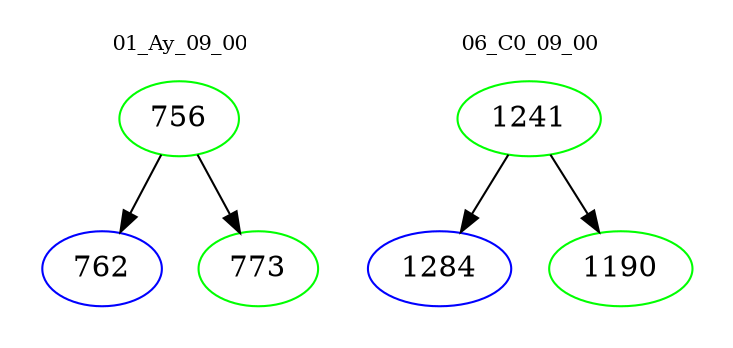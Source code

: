 digraph{
subgraph cluster_0 {
color = white
label = "01_Ay_09_00";
fontsize=10;
T0_756 [label="756", color="green"]
T0_756 -> T0_762 [color="black"]
T0_762 [label="762", color="blue"]
T0_756 -> T0_773 [color="black"]
T0_773 [label="773", color="green"]
}
subgraph cluster_1 {
color = white
label = "06_C0_09_00";
fontsize=10;
T1_1241 [label="1241", color="green"]
T1_1241 -> T1_1284 [color="black"]
T1_1284 [label="1284", color="blue"]
T1_1241 -> T1_1190 [color="black"]
T1_1190 [label="1190", color="green"]
}
}

